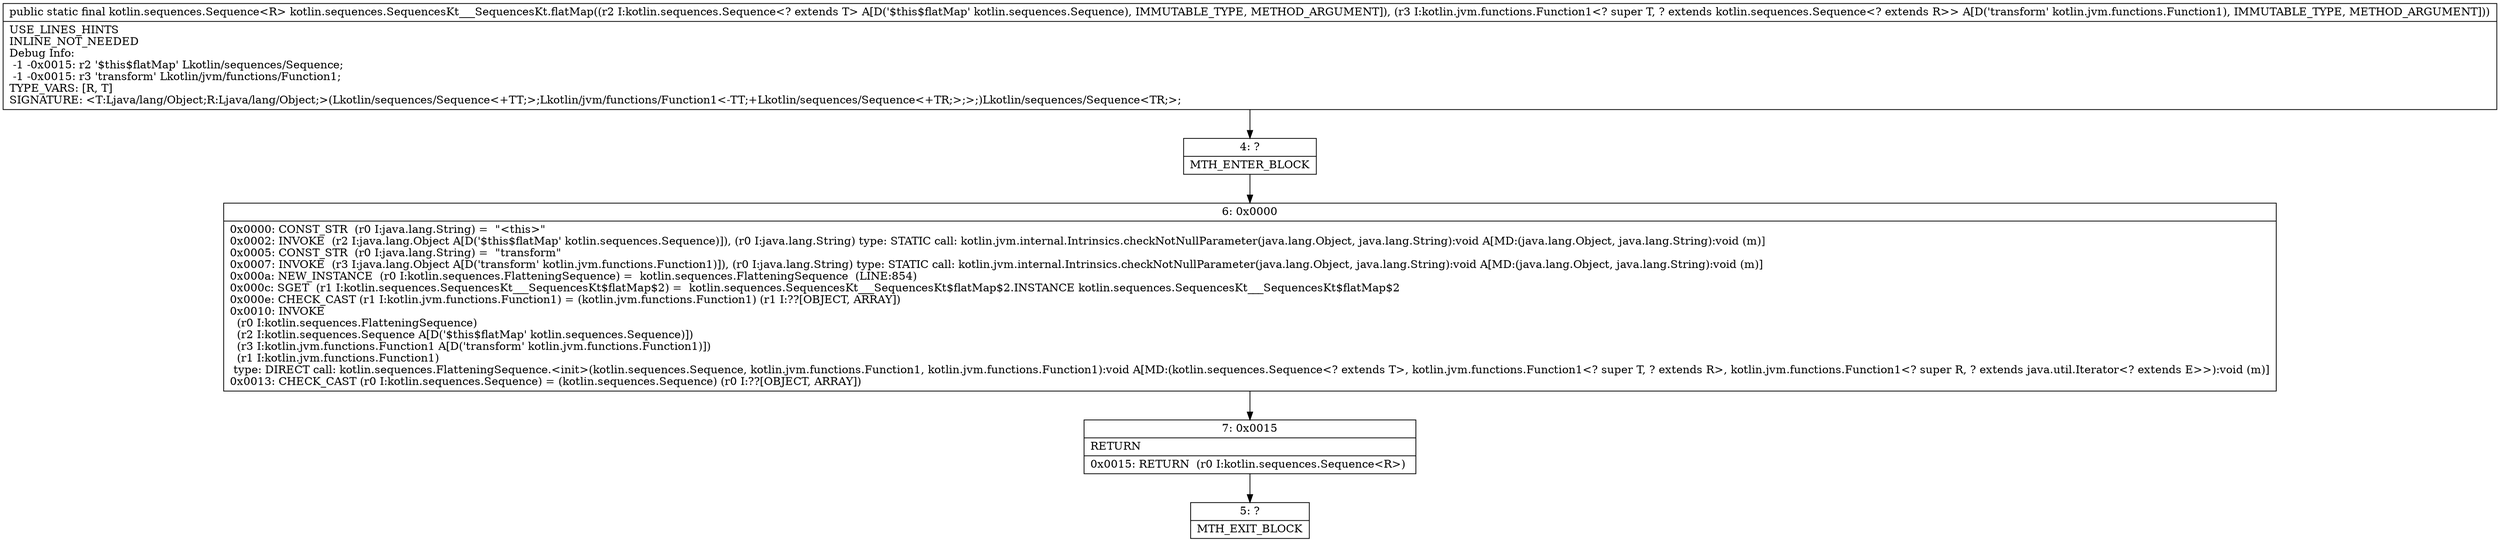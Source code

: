digraph "CFG forkotlin.sequences.SequencesKt___SequencesKt.flatMap(Lkotlin\/sequences\/Sequence;Lkotlin\/jvm\/functions\/Function1;)Lkotlin\/sequences\/Sequence;" {
Node_4 [shape=record,label="{4\:\ ?|MTH_ENTER_BLOCK\l}"];
Node_6 [shape=record,label="{6\:\ 0x0000|0x0000: CONST_STR  (r0 I:java.lang.String) =  \"\<this\>\" \l0x0002: INVOKE  (r2 I:java.lang.Object A[D('$this$flatMap' kotlin.sequences.Sequence)]), (r0 I:java.lang.String) type: STATIC call: kotlin.jvm.internal.Intrinsics.checkNotNullParameter(java.lang.Object, java.lang.String):void A[MD:(java.lang.Object, java.lang.String):void (m)]\l0x0005: CONST_STR  (r0 I:java.lang.String) =  \"transform\" \l0x0007: INVOKE  (r3 I:java.lang.Object A[D('transform' kotlin.jvm.functions.Function1)]), (r0 I:java.lang.String) type: STATIC call: kotlin.jvm.internal.Intrinsics.checkNotNullParameter(java.lang.Object, java.lang.String):void A[MD:(java.lang.Object, java.lang.String):void (m)]\l0x000a: NEW_INSTANCE  (r0 I:kotlin.sequences.FlatteningSequence) =  kotlin.sequences.FlatteningSequence  (LINE:854)\l0x000c: SGET  (r1 I:kotlin.sequences.SequencesKt___SequencesKt$flatMap$2) =  kotlin.sequences.SequencesKt___SequencesKt$flatMap$2.INSTANCE kotlin.sequences.SequencesKt___SequencesKt$flatMap$2 \l0x000e: CHECK_CAST (r1 I:kotlin.jvm.functions.Function1) = (kotlin.jvm.functions.Function1) (r1 I:??[OBJECT, ARRAY]) \l0x0010: INVOKE  \l  (r0 I:kotlin.sequences.FlatteningSequence)\l  (r2 I:kotlin.sequences.Sequence A[D('$this$flatMap' kotlin.sequences.Sequence)])\l  (r3 I:kotlin.jvm.functions.Function1 A[D('transform' kotlin.jvm.functions.Function1)])\l  (r1 I:kotlin.jvm.functions.Function1)\l type: DIRECT call: kotlin.sequences.FlatteningSequence.\<init\>(kotlin.sequences.Sequence, kotlin.jvm.functions.Function1, kotlin.jvm.functions.Function1):void A[MD:(kotlin.sequences.Sequence\<? extends T\>, kotlin.jvm.functions.Function1\<? super T, ? extends R\>, kotlin.jvm.functions.Function1\<? super R, ? extends java.util.Iterator\<? extends E\>\>):void (m)]\l0x0013: CHECK_CAST (r0 I:kotlin.sequences.Sequence) = (kotlin.sequences.Sequence) (r0 I:??[OBJECT, ARRAY]) \l}"];
Node_7 [shape=record,label="{7\:\ 0x0015|RETURN\l|0x0015: RETURN  (r0 I:kotlin.sequences.Sequence\<R\>) \l}"];
Node_5 [shape=record,label="{5\:\ ?|MTH_EXIT_BLOCK\l}"];
MethodNode[shape=record,label="{public static final kotlin.sequences.Sequence\<R\> kotlin.sequences.SequencesKt___SequencesKt.flatMap((r2 I:kotlin.sequences.Sequence\<? extends T\> A[D('$this$flatMap' kotlin.sequences.Sequence), IMMUTABLE_TYPE, METHOD_ARGUMENT]), (r3 I:kotlin.jvm.functions.Function1\<? super T, ? extends kotlin.sequences.Sequence\<? extends R\>\> A[D('transform' kotlin.jvm.functions.Function1), IMMUTABLE_TYPE, METHOD_ARGUMENT]))  | USE_LINES_HINTS\lINLINE_NOT_NEEDED\lDebug Info:\l  \-1 \-0x0015: r2 '$this$flatMap' Lkotlin\/sequences\/Sequence;\l  \-1 \-0x0015: r3 'transform' Lkotlin\/jvm\/functions\/Function1;\lTYPE_VARS: [R, T]\lSIGNATURE: \<T:Ljava\/lang\/Object;R:Ljava\/lang\/Object;\>(Lkotlin\/sequences\/Sequence\<+TT;\>;Lkotlin\/jvm\/functions\/Function1\<\-TT;+Lkotlin\/sequences\/Sequence\<+TR;\>;\>;)Lkotlin\/sequences\/Sequence\<TR;\>;\l}"];
MethodNode -> Node_4;Node_4 -> Node_6;
Node_6 -> Node_7;
Node_7 -> Node_5;
}

